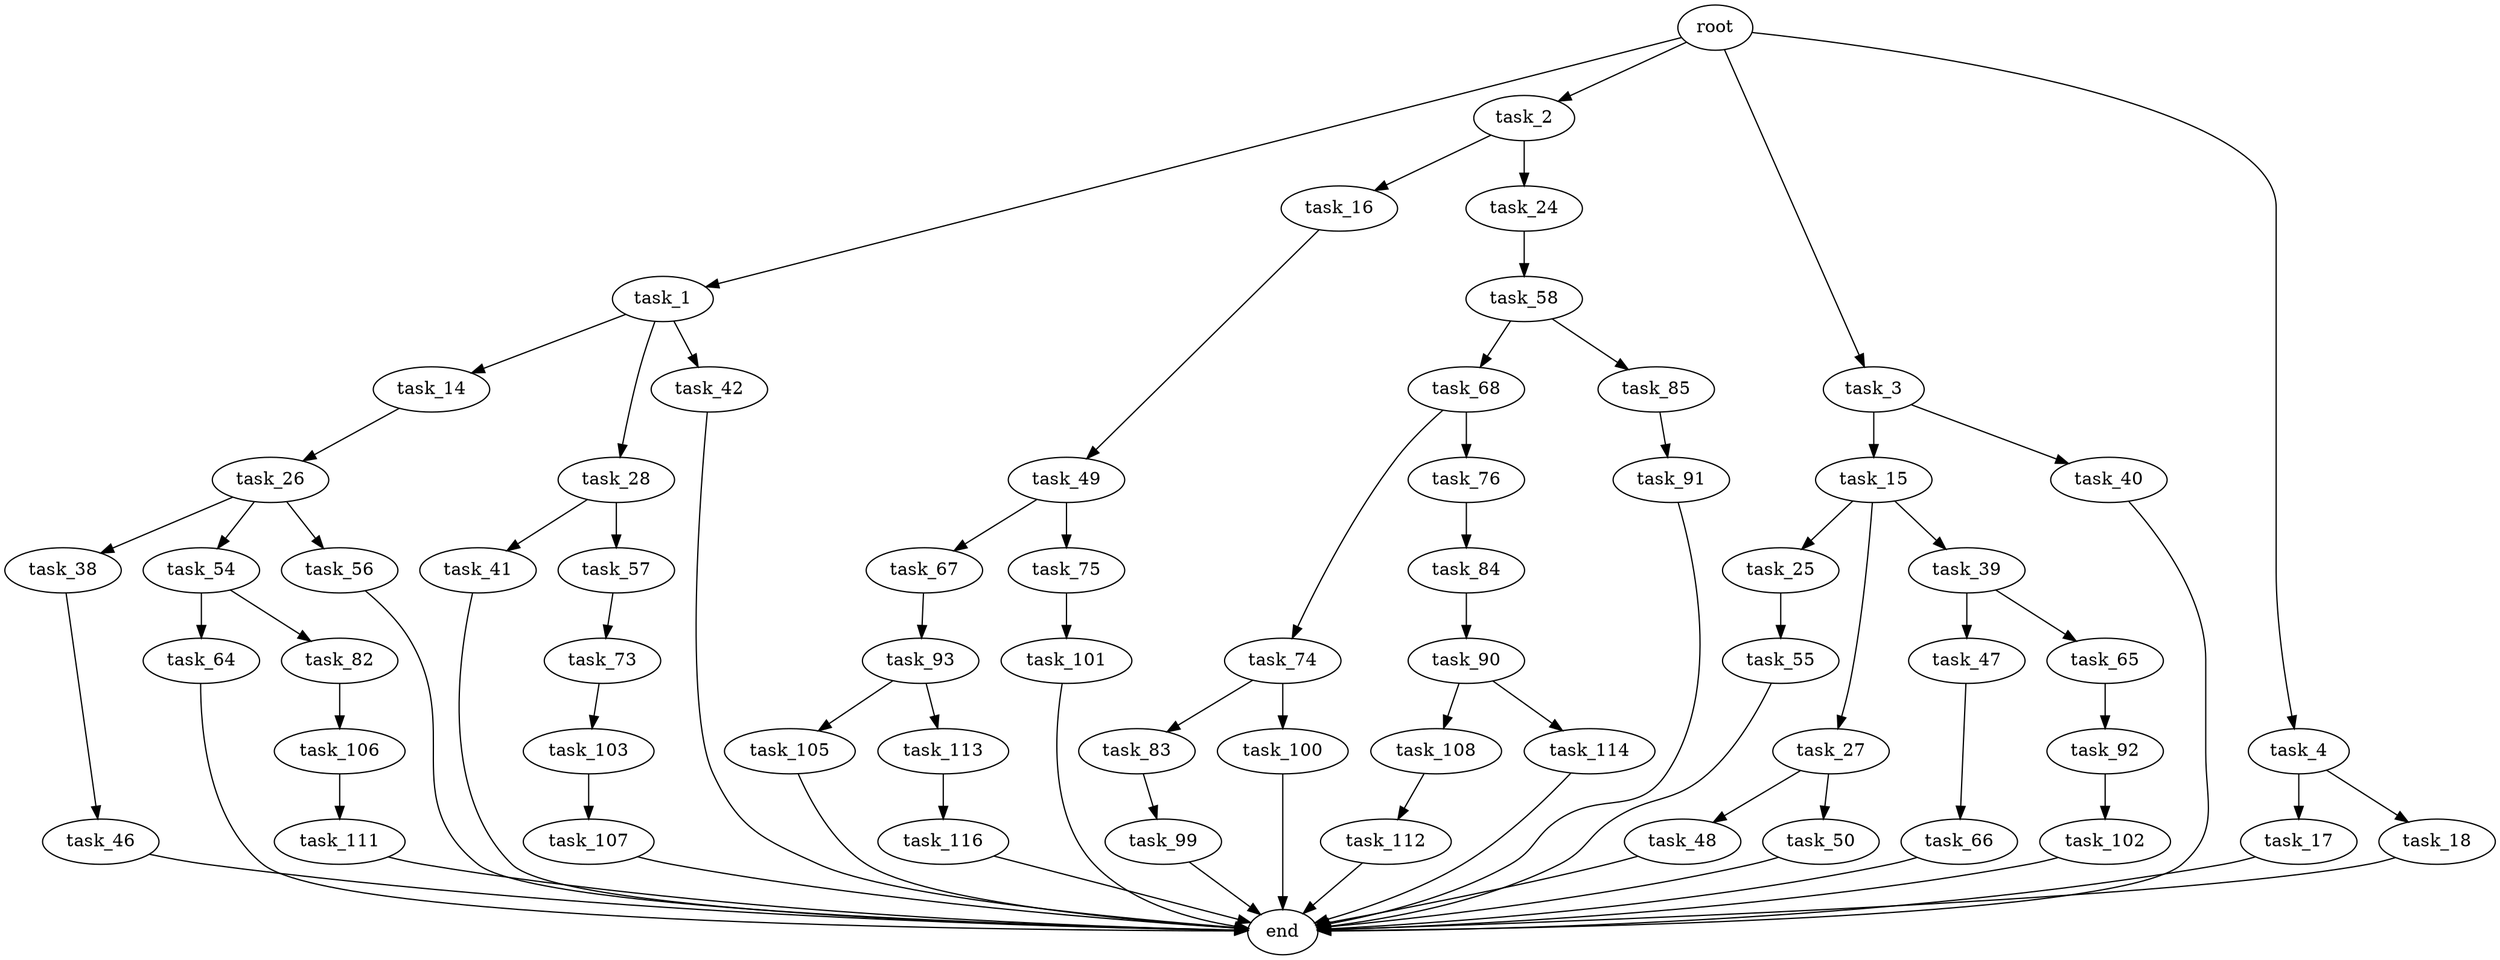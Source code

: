digraph G {
  root [size="0.000000"];
  task_1 [size="27599285508.000000"];
  task_2 [size="28991029248.000000"];
  task_3 [size="782757789696.000000"];
  task_4 [size="28991029248.000000"];
  task_14 [size="36886175614.000000"];
  task_28 [size="1376579776437.000000"];
  task_42 [size="1284408388686.000000"];
  task_16 [size="11842499520.000000"];
  task_24 [size="134217728000.000000"];
  task_15 [size="782757789696.000000"];
  task_40 [size="334638143922.000000"];
  task_17 [size="549755813888.000000"];
  task_18 [size="452002111.000000"];
  task_26 [size="95153230332.000000"];
  task_25 [size="409946162000.000000"];
  task_27 [size="28991029248.000000"];
  task_39 [size="1894105785.000000"];
  task_49 [size="234676601900.000000"];
  end [size="0.000000"];
  task_58 [size="360342564592.000000"];
  task_55 [size="1985744525.000000"];
  task_38 [size="368293445632.000000"];
  task_54 [size="8589934592.000000"];
  task_56 [size="68719476736.000000"];
  task_48 [size="3675846132.000000"];
  task_50 [size="271425852543.000000"];
  task_41 [size="134217728000.000000"];
  task_57 [size="1073741824000.000000"];
  task_46 [size="1067084115.000000"];
  task_47 [size="12499947366.000000"];
  task_65 [size="549755813888.000000"];
  task_66 [size="231928233984.000000"];
  task_67 [size="28991029248.000000"];
  task_75 [size="28991029248.000000"];
  task_64 [size="154753329545.000000"];
  task_82 [size="8589934592.000000"];
  task_73 [size="207333182944.000000"];
  task_68 [size="6555060170.000000"];
  task_85 [size="605959900832.000000"];
  task_92 [size="1202818291025.000000"];
  task_93 [size="388849238260.000000"];
  task_74 [size="1073741824000.000000"];
  task_76 [size="28991029248.000000"];
  task_103 [size="549755813888.000000"];
  task_83 [size="522509863252.000000"];
  task_100 [size="1029367694703.000000"];
  task_101 [size="31887242527.000000"];
  task_84 [size="747288746672.000000"];
  task_106 [size="1133429081.000000"];
  task_99 [size="12017363670.000000"];
  task_90 [size="8529376388.000000"];
  task_91 [size="103572484369.000000"];
  task_108 [size="404249037831.000000"];
  task_114 [size="9002649645.000000"];
  task_102 [size="45236125841.000000"];
  task_105 [size="29403806506.000000"];
  task_113 [size="220551404152.000000"];
  task_107 [size="1087355452477.000000"];
  task_111 [size="4781720572.000000"];
  task_112 [size="8589934592.000000"];
  task_116 [size="8020392646.000000"];

  root -> task_1 [size="1.000000"];
  root -> task_2 [size="1.000000"];
  root -> task_3 [size="1.000000"];
  root -> task_4 [size="1.000000"];
  task_1 -> task_14 [size="33554432.000000"];
  task_1 -> task_28 [size="33554432.000000"];
  task_1 -> task_42 [size="33554432.000000"];
  task_2 -> task_16 [size="75497472.000000"];
  task_2 -> task_24 [size="75497472.000000"];
  task_3 -> task_15 [size="679477248.000000"];
  task_3 -> task_40 [size="679477248.000000"];
  task_4 -> task_17 [size="75497472.000000"];
  task_4 -> task_18 [size="75497472.000000"];
  task_14 -> task_26 [size="679477248.000000"];
  task_28 -> task_41 [size="838860800.000000"];
  task_28 -> task_57 [size="838860800.000000"];
  task_42 -> end [size="1.000000"];
  task_16 -> task_49 [size="33554432.000000"];
  task_24 -> task_58 [size="209715200.000000"];
  task_15 -> task_25 [size="679477248.000000"];
  task_15 -> task_27 [size="679477248.000000"];
  task_15 -> task_39 [size="679477248.000000"];
  task_40 -> end [size="1.000000"];
  task_17 -> end [size="1.000000"];
  task_18 -> end [size="1.000000"];
  task_26 -> task_38 [size="209715200.000000"];
  task_26 -> task_54 [size="209715200.000000"];
  task_26 -> task_56 [size="209715200.000000"];
  task_25 -> task_55 [size="679477248.000000"];
  task_27 -> task_48 [size="75497472.000000"];
  task_27 -> task_50 [size="75497472.000000"];
  task_39 -> task_47 [size="33554432.000000"];
  task_39 -> task_65 [size="33554432.000000"];
  task_49 -> task_67 [size="209715200.000000"];
  task_49 -> task_75 [size="209715200.000000"];
  task_58 -> task_68 [size="411041792.000000"];
  task_58 -> task_85 [size="411041792.000000"];
  task_55 -> end [size="1.000000"];
  task_38 -> task_46 [size="411041792.000000"];
  task_54 -> task_64 [size="33554432.000000"];
  task_54 -> task_82 [size="33554432.000000"];
  task_56 -> end [size="1.000000"];
  task_48 -> end [size="1.000000"];
  task_50 -> end [size="1.000000"];
  task_41 -> end [size="1.000000"];
  task_57 -> task_73 [size="838860800.000000"];
  task_46 -> end [size="1.000000"];
  task_47 -> task_66 [size="838860800.000000"];
  task_65 -> task_92 [size="536870912.000000"];
  task_66 -> end [size="1.000000"];
  task_67 -> task_93 [size="75497472.000000"];
  task_75 -> task_101 [size="75497472.000000"];
  task_64 -> end [size="1.000000"];
  task_82 -> task_106 [size="33554432.000000"];
  task_73 -> task_103 [size="209715200.000000"];
  task_68 -> task_74 [size="134217728.000000"];
  task_68 -> task_76 [size="134217728.000000"];
  task_85 -> task_91 [size="536870912.000000"];
  task_92 -> task_102 [size="838860800.000000"];
  task_93 -> task_105 [size="301989888.000000"];
  task_93 -> task_113 [size="301989888.000000"];
  task_74 -> task_83 [size="838860800.000000"];
  task_74 -> task_100 [size="838860800.000000"];
  task_76 -> task_84 [size="75497472.000000"];
  task_103 -> task_107 [size="536870912.000000"];
  task_83 -> task_99 [size="536870912.000000"];
  task_100 -> end [size="1.000000"];
  task_101 -> end [size="1.000000"];
  task_84 -> task_90 [size="536870912.000000"];
  task_106 -> task_111 [size="134217728.000000"];
  task_99 -> end [size="1.000000"];
  task_90 -> task_108 [size="134217728.000000"];
  task_90 -> task_114 [size="134217728.000000"];
  task_91 -> end [size="1.000000"];
  task_108 -> task_112 [size="301989888.000000"];
  task_114 -> end [size="1.000000"];
  task_102 -> end [size="1.000000"];
  task_105 -> end [size="1.000000"];
  task_113 -> task_116 [size="411041792.000000"];
  task_107 -> end [size="1.000000"];
  task_111 -> end [size="1.000000"];
  task_112 -> end [size="1.000000"];
  task_116 -> end [size="1.000000"];
}
